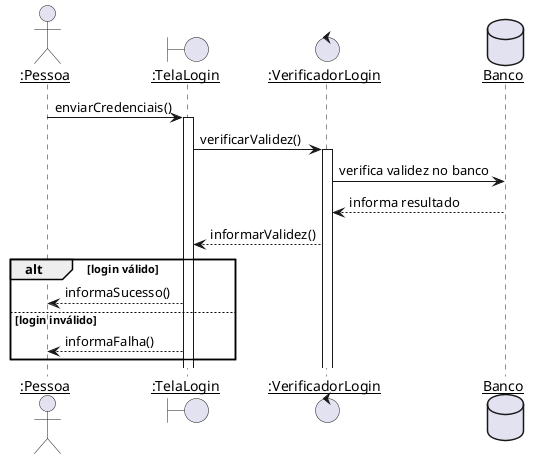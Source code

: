 @startuml
skinparam sequenceParticipant underline

actor ":Pessoa" as Pessoa
boundary ":TelaLogin" as TelaLogin
control ":VerificadorLogin" as VerificadorLogin
database Banco

Pessoa -> TelaLogin ++: enviarCredenciais()
TelaLogin -> VerificadorLogin ++: verificarValidez()
VerificadorLogin -> Banco : verifica validez no banco
Banco --> VerificadorLogin : informa resultado
VerificadorLogin --> TelaLogin : informarValidez()
alt login válido
    TelaLogin --> Pessoa : informaSucesso()
else login inválido
    TelaLogin --> Pessoa : informaFalha()
end
@enduml

